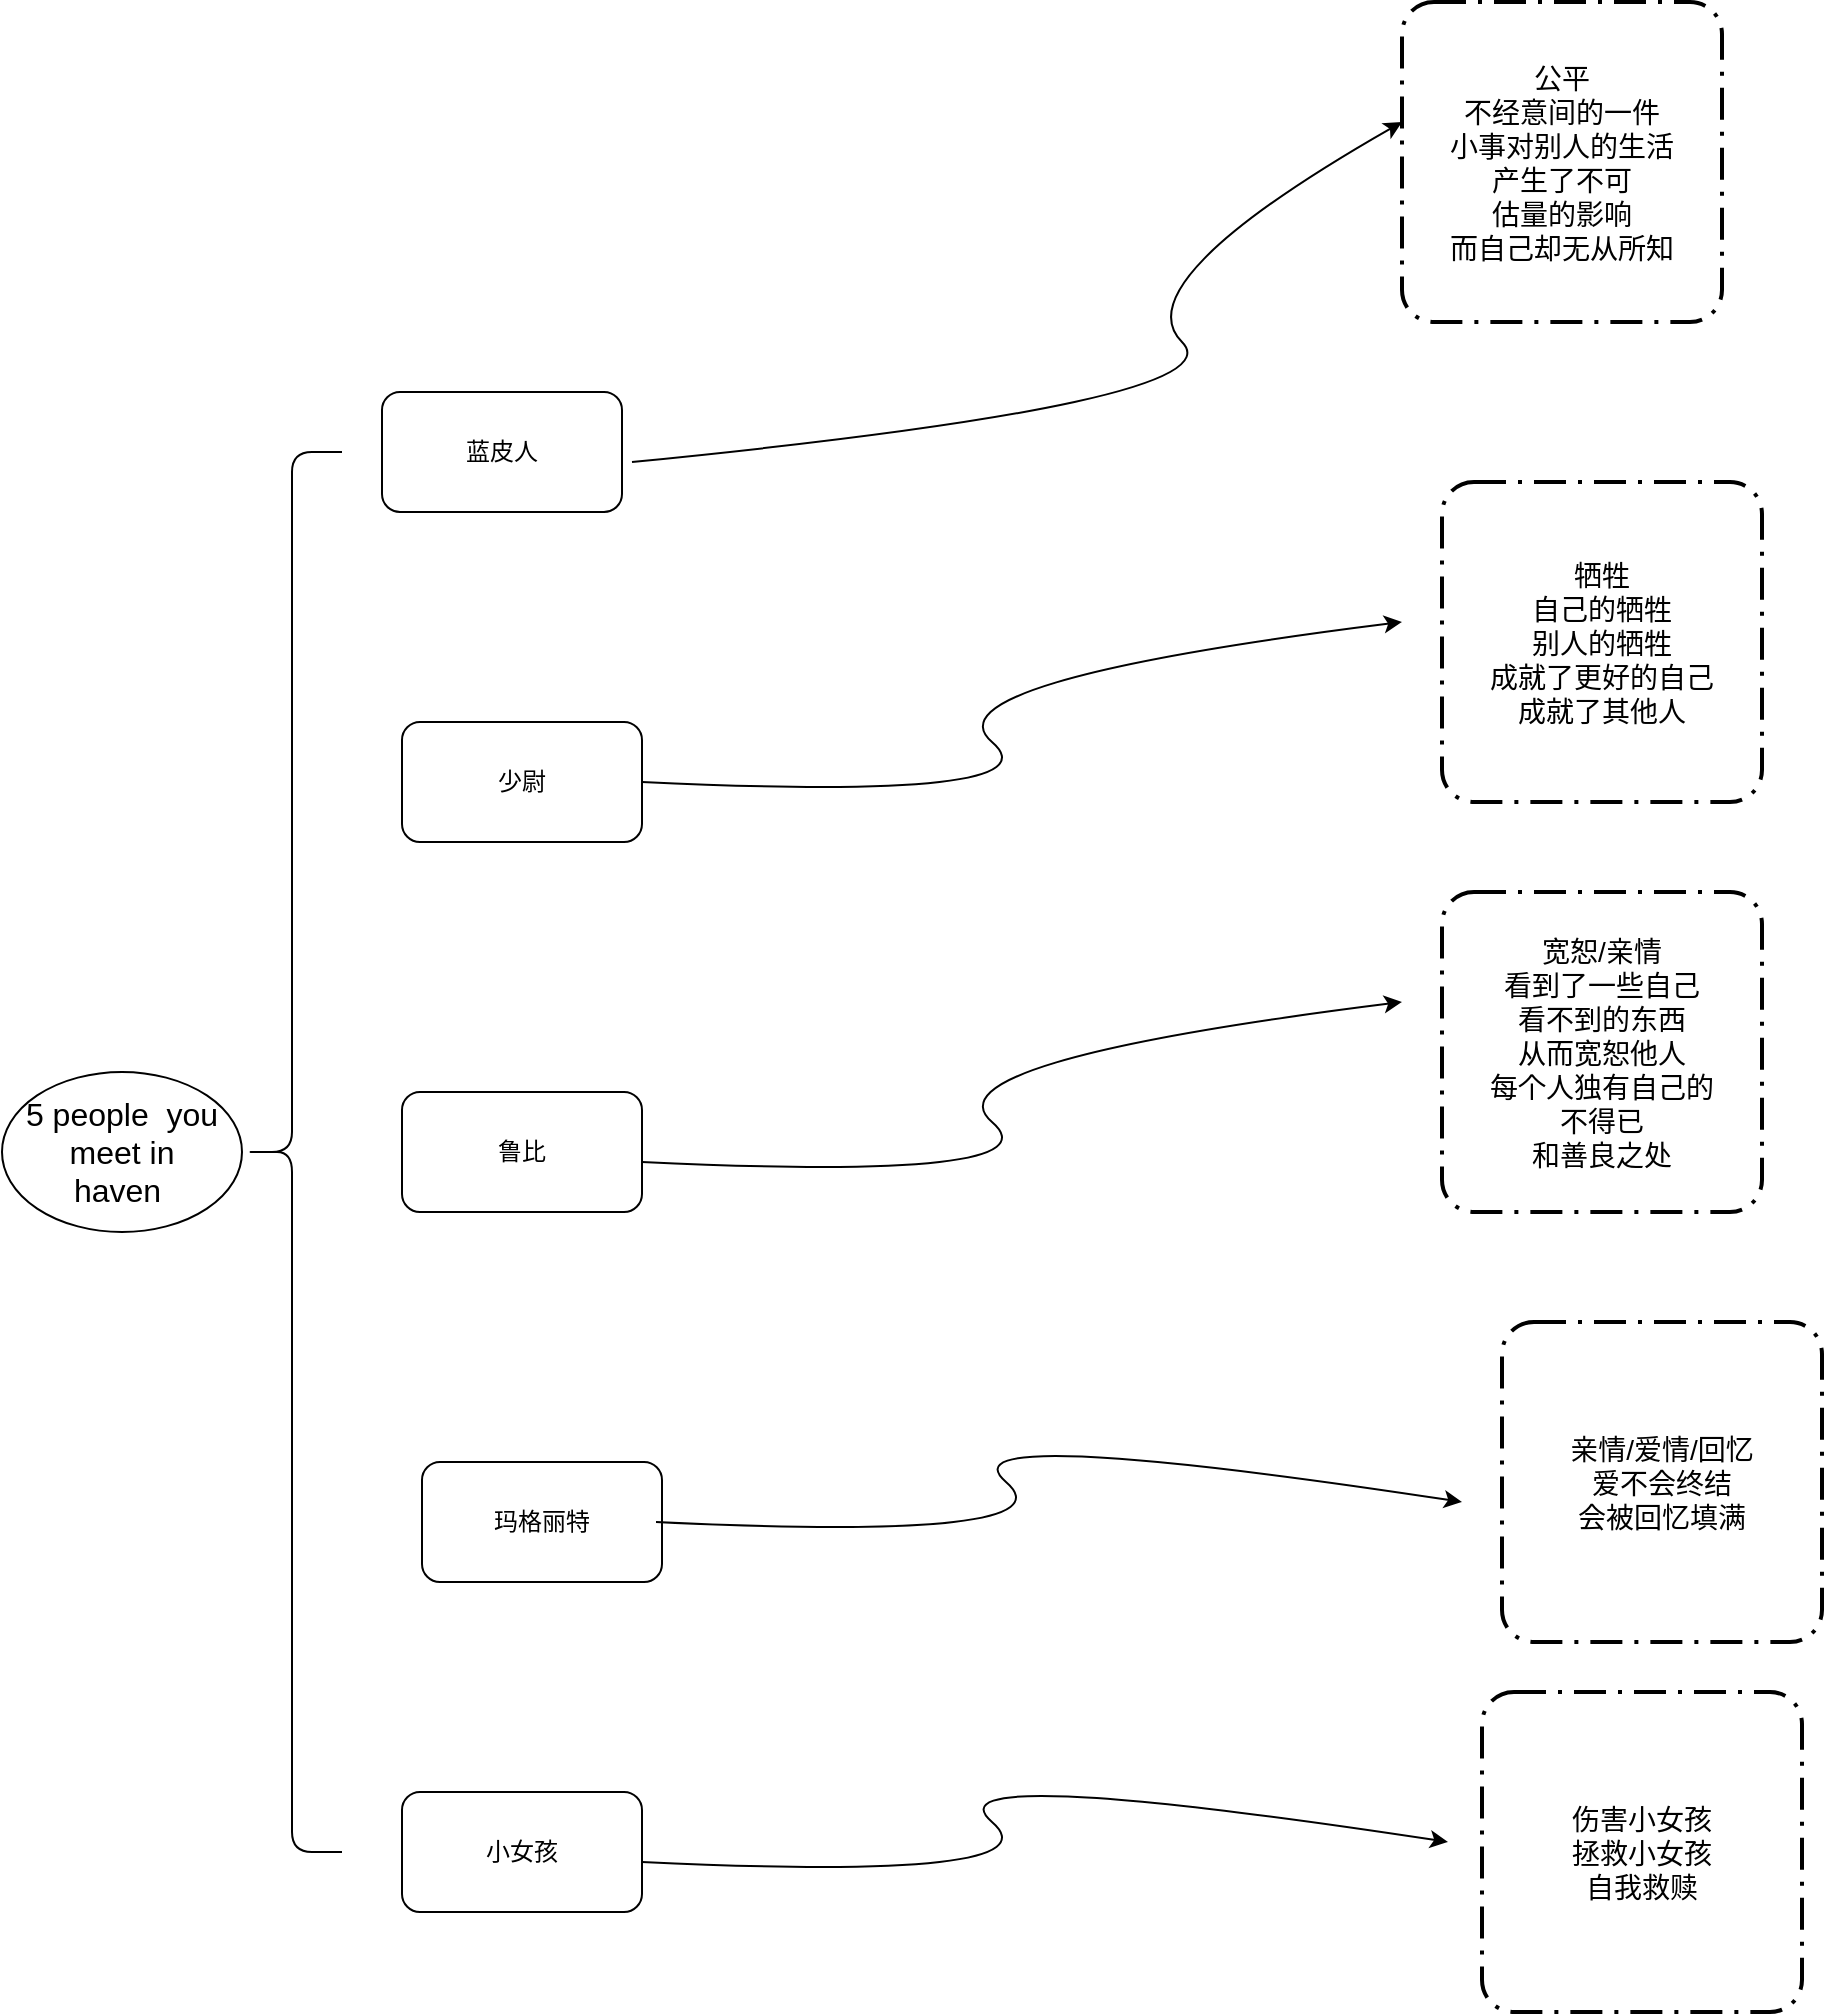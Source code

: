 <mxfile version="12.1.9" type="github" pages="1">
  <diagram id="P-lEfpG4pTblO9kdbzqe" name="Page-1">
    <mxGraphModel dx="932" dy="600" grid="1" gridSize="10" guides="1" tooltips="1" connect="1" arrows="1" fold="1" page="1" pageScale="1" pageWidth="1169" pageHeight="1654" math="0" shadow="0">
      <root>
        <mxCell id="0"/>
        <mxCell id="1" parent="0"/>
        <mxCell id="3Ppq2-gjjivPJGIqTA87-1" value="5 people&amp;nbsp; you meet in &lt;br&gt;haven&amp;nbsp;" style="ellipse;whiteSpace=wrap;html=1;fontSize=16;" parent="1" vertex="1">
          <mxGeometry x="120" y="1105" width="120" height="80" as="geometry"/>
        </mxCell>
        <mxCell id="3Ppq2-gjjivPJGIqTA87-2" value="" style="shape=curlyBracket;whiteSpace=wrap;html=1;rounded=1;fontSize=16;" parent="1" vertex="1">
          <mxGeometry x="240" y="795" width="50" height="700" as="geometry"/>
        </mxCell>
        <mxCell id="3Ppq2-gjjivPJGIqTA87-3" value="蓝皮人" style="rounded=1;whiteSpace=wrap;html=1;" parent="1" vertex="1">
          <mxGeometry x="310" y="765" width="120" height="60" as="geometry"/>
        </mxCell>
        <mxCell id="3Ppq2-gjjivPJGIqTA87-4" value="少尉" style="rounded=1;whiteSpace=wrap;html=1;" parent="1" vertex="1">
          <mxGeometry x="320" y="930" width="120" height="60" as="geometry"/>
        </mxCell>
        <mxCell id="3Ppq2-gjjivPJGIqTA87-5" value="鲁比" style="rounded=1;whiteSpace=wrap;html=1;" parent="1" vertex="1">
          <mxGeometry x="320" y="1115" width="120" height="60" as="geometry"/>
        </mxCell>
        <mxCell id="3Ppq2-gjjivPJGIqTA87-7" value="玛格丽特" style="rounded=1;whiteSpace=wrap;html=1;" parent="1" vertex="1">
          <mxGeometry x="330" y="1300" width="120" height="60" as="geometry"/>
        </mxCell>
        <mxCell id="3Ppq2-gjjivPJGIqTA87-8" value="小女孩" style="rounded=1;whiteSpace=wrap;html=1;" parent="1" vertex="1">
          <mxGeometry x="320" y="1465" width="120" height="60" as="geometry"/>
        </mxCell>
        <mxCell id="1EvBFMEKfeQbD_3bhtb9-1" value="" style="curved=1;endArrow=classic;html=1;" edge="1" parent="1">
          <mxGeometry width="50" height="50" relative="1" as="geometry">
            <mxPoint x="440" y="960" as="sourcePoint"/>
            <mxPoint x="820" y="880" as="targetPoint"/>
            <Array as="points">
              <mxPoint x="650" y="970"/>
              <mxPoint x="580" y="910"/>
            </Array>
          </mxGeometry>
        </mxCell>
        <mxCell id="1EvBFMEKfeQbD_3bhtb9-2" value="公平&#xa;不经意间的一件&#xa;小事对别人的生活&#xa;产生了不可&#xa;估量的影响&#xa;而自己却无从所知" style="rounded=1;arcSize=10;dashed=1;strokeColor=#000000;fillColor=none;gradientColor=none;dashPattern=8 3 1 3;strokeWidth=2;fontSize=14;" vertex="1" parent="1">
          <mxGeometry x="820" y="570" width="160" height="160" as="geometry"/>
        </mxCell>
        <mxCell id="1EvBFMEKfeQbD_3bhtb9-3" value="" style="curved=1;endArrow=classic;html=1;" edge="1" parent="1">
          <mxGeometry width="50" height="50" relative="1" as="geometry">
            <mxPoint x="435" y="800" as="sourcePoint"/>
            <mxPoint x="820" y="630" as="targetPoint"/>
            <Array as="points">
              <mxPoint x="740" y="770"/>
              <mxPoint x="680" y="710"/>
            </Array>
          </mxGeometry>
        </mxCell>
        <mxCell id="1EvBFMEKfeQbD_3bhtb9-4" value="牺牲&#xa;自己的牺牲&#xa;别人的牺牲&#xa;成就了更好的自己&#xa;成就了其他人" style="rounded=1;arcSize=10;dashed=1;strokeColor=#000000;fillColor=none;gradientColor=none;dashPattern=8 3 1 3;strokeWidth=2;fontSize=14;" vertex="1" parent="1">
          <mxGeometry x="840" y="810" width="160" height="160" as="geometry"/>
        </mxCell>
        <mxCell id="1EvBFMEKfeQbD_3bhtb9-5" value="" style="curved=1;endArrow=classic;html=1;" edge="1" parent="1">
          <mxGeometry width="50" height="50" relative="1" as="geometry">
            <mxPoint x="440" y="1150" as="sourcePoint"/>
            <mxPoint x="820" y="1070" as="targetPoint"/>
            <Array as="points">
              <mxPoint x="650" y="1160"/>
              <mxPoint x="580" y="1100"/>
            </Array>
          </mxGeometry>
        </mxCell>
        <mxCell id="1EvBFMEKfeQbD_3bhtb9-6" value="宽恕/亲情&#xa;看到了一些自己&#xa;看不到的东西&#xa;从而宽恕他人&#xa;每个人独有自己的&#xa;不得已&#xa;和善良之处" style="rounded=1;arcSize=10;dashed=1;strokeColor=#000000;fillColor=none;gradientColor=none;dashPattern=8 3 1 3;strokeWidth=2;fontSize=14;" vertex="1" parent="1">
          <mxGeometry x="840" y="1015" width="160" height="160" as="geometry"/>
        </mxCell>
        <mxCell id="1EvBFMEKfeQbD_3bhtb9-7" value="" style="curved=1;endArrow=classic;html=1;" edge="1" parent="1">
          <mxGeometry width="50" height="50" relative="1" as="geometry">
            <mxPoint x="447" y="1330" as="sourcePoint"/>
            <mxPoint x="850" y="1320" as="targetPoint"/>
            <Array as="points">
              <mxPoint x="657" y="1340"/>
              <mxPoint x="587" y="1280"/>
            </Array>
          </mxGeometry>
        </mxCell>
        <mxCell id="1EvBFMEKfeQbD_3bhtb9-10" value="亲情/爱情/回忆&#xa;爱不会终结&#xa;会被回忆填满" style="rounded=1;arcSize=10;dashed=1;strokeColor=#000000;fillColor=none;gradientColor=none;dashPattern=8 3 1 3;strokeWidth=2;fontSize=14;" vertex="1" parent="1">
          <mxGeometry x="870" y="1230" width="160" height="160" as="geometry"/>
        </mxCell>
        <mxCell id="1EvBFMEKfeQbD_3bhtb9-11" value="" style="curved=1;endArrow=classic;html=1;" edge="1" parent="1">
          <mxGeometry width="50" height="50" relative="1" as="geometry">
            <mxPoint x="440" y="1500" as="sourcePoint"/>
            <mxPoint x="843" y="1490" as="targetPoint"/>
            <Array as="points">
              <mxPoint x="650" y="1510"/>
              <mxPoint x="580" y="1450"/>
            </Array>
          </mxGeometry>
        </mxCell>
        <mxCell id="1EvBFMEKfeQbD_3bhtb9-12" value="伤害小女孩&#xa;拯救小女孩&#xa;自我救赎" style="rounded=1;arcSize=10;dashed=1;strokeColor=#000000;fillColor=none;gradientColor=none;dashPattern=8 3 1 3;strokeWidth=2;fontSize=14;" vertex="1" parent="1">
          <mxGeometry x="860" y="1415" width="160" height="160" as="geometry"/>
        </mxCell>
      </root>
    </mxGraphModel>
  </diagram>
</mxfile>
